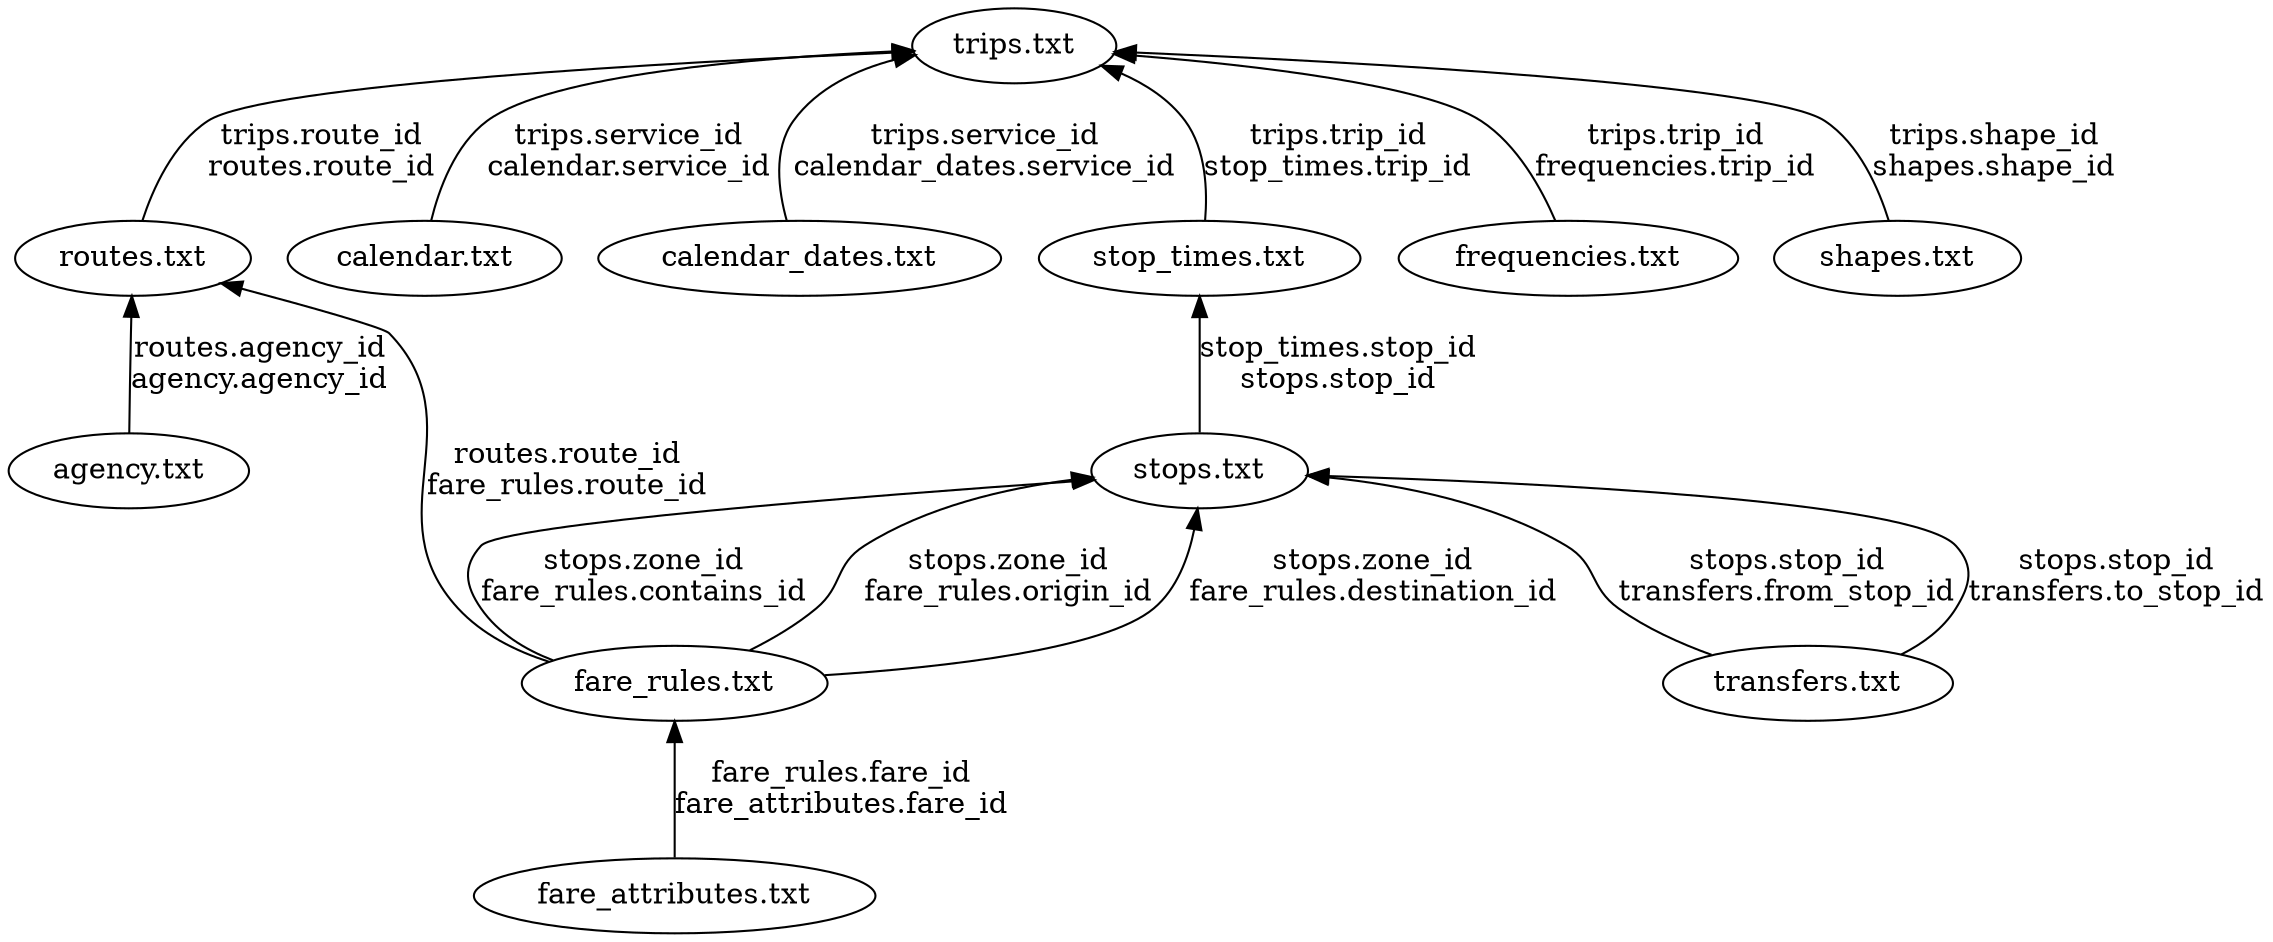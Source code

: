 digraph  {
  dpi=200;
  rankdir=BT;
  "agency.txt";
  "stops.txt";
  subgraph {
    rank="same";
    "trips.txt";
  }
  subgraph {
    rank="same";
    "calendar.txt";
    "calendar_dates.txt";
    "stop_times.txt";
    "frequencies.txt";
    "shapes.txt";
    "routes.txt";
  }
  subgraph {
    rank="same";
    "fare_rules.txt";
    "transfers.txt";
  }
  "fare_attributes.txt";
  "agency.txt" -> "routes.txt" [key=0, label="routes.agency_id\nagency.agency_id"];
  "routes.txt" -> "trips.txt" [key=0, label="trips.route_id\nroutes.route_id"];
  "calendar.txt" -> "trips.txt" [key=0, label="trips.service_id\ncalendar.service_id"];
  "calendar_dates.txt" -> "trips.txt" [key=0, label="trips.service_id\ncalendar_dates.service_id"];
  "fare_attributes.txt" -> "fare_rules.txt" [key=0, label="fare_rules.fare_id\nfare_attributes.fare_id"];
  "fare_rules.txt" -> "stops.txt" [key=0, label="stops.zone_id\nfare_rules.origin_id"];
  "fare_rules.txt" -> "stops.txt" [key=1, label="stops.zone_id\nfare_rules.destination_id"];
  "fare_rules.txt" -> "stops.txt" [key=2, label="stops.zone_id\nfare_rules.contains_id"];
  "fare_rules.txt" -> "routes.txt" [key=0, label="routes.route_id\nfare_rules.route_id"];
  "stops.txt" -> "stop_times.txt" [key=0, label="stop_times.stop_id\nstops.stop_id"];
  "stop_times.txt" -> "trips.txt" [key=0, label="trips.trip_id\nstop_times.trip_id"];
  "frequencies.txt" -> "trips.txt" [key=0, label="trips.trip_id\nfrequencies.trip_id"];
  "shapes.txt" -> "trips.txt" [key=0, label="trips.shape_id\nshapes.shape_id"];
  "transfers.txt" -> "stops.txt" [key=0, label="stops.stop_id\ntransfers.from_stop_id"];
  "transfers.txt" -> "stops.txt" [key=1, label="stops.stop_id\ntransfers.to_stop_id"];
}
